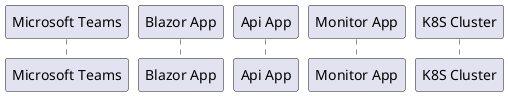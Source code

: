 @startuml
participant "Microsoft Teams" as teams
participant "Blazor App" as blazor
participant "Api App" as api
participant "Monitor App" as monitor
participant "K8S Cluster" as aks


@enduml